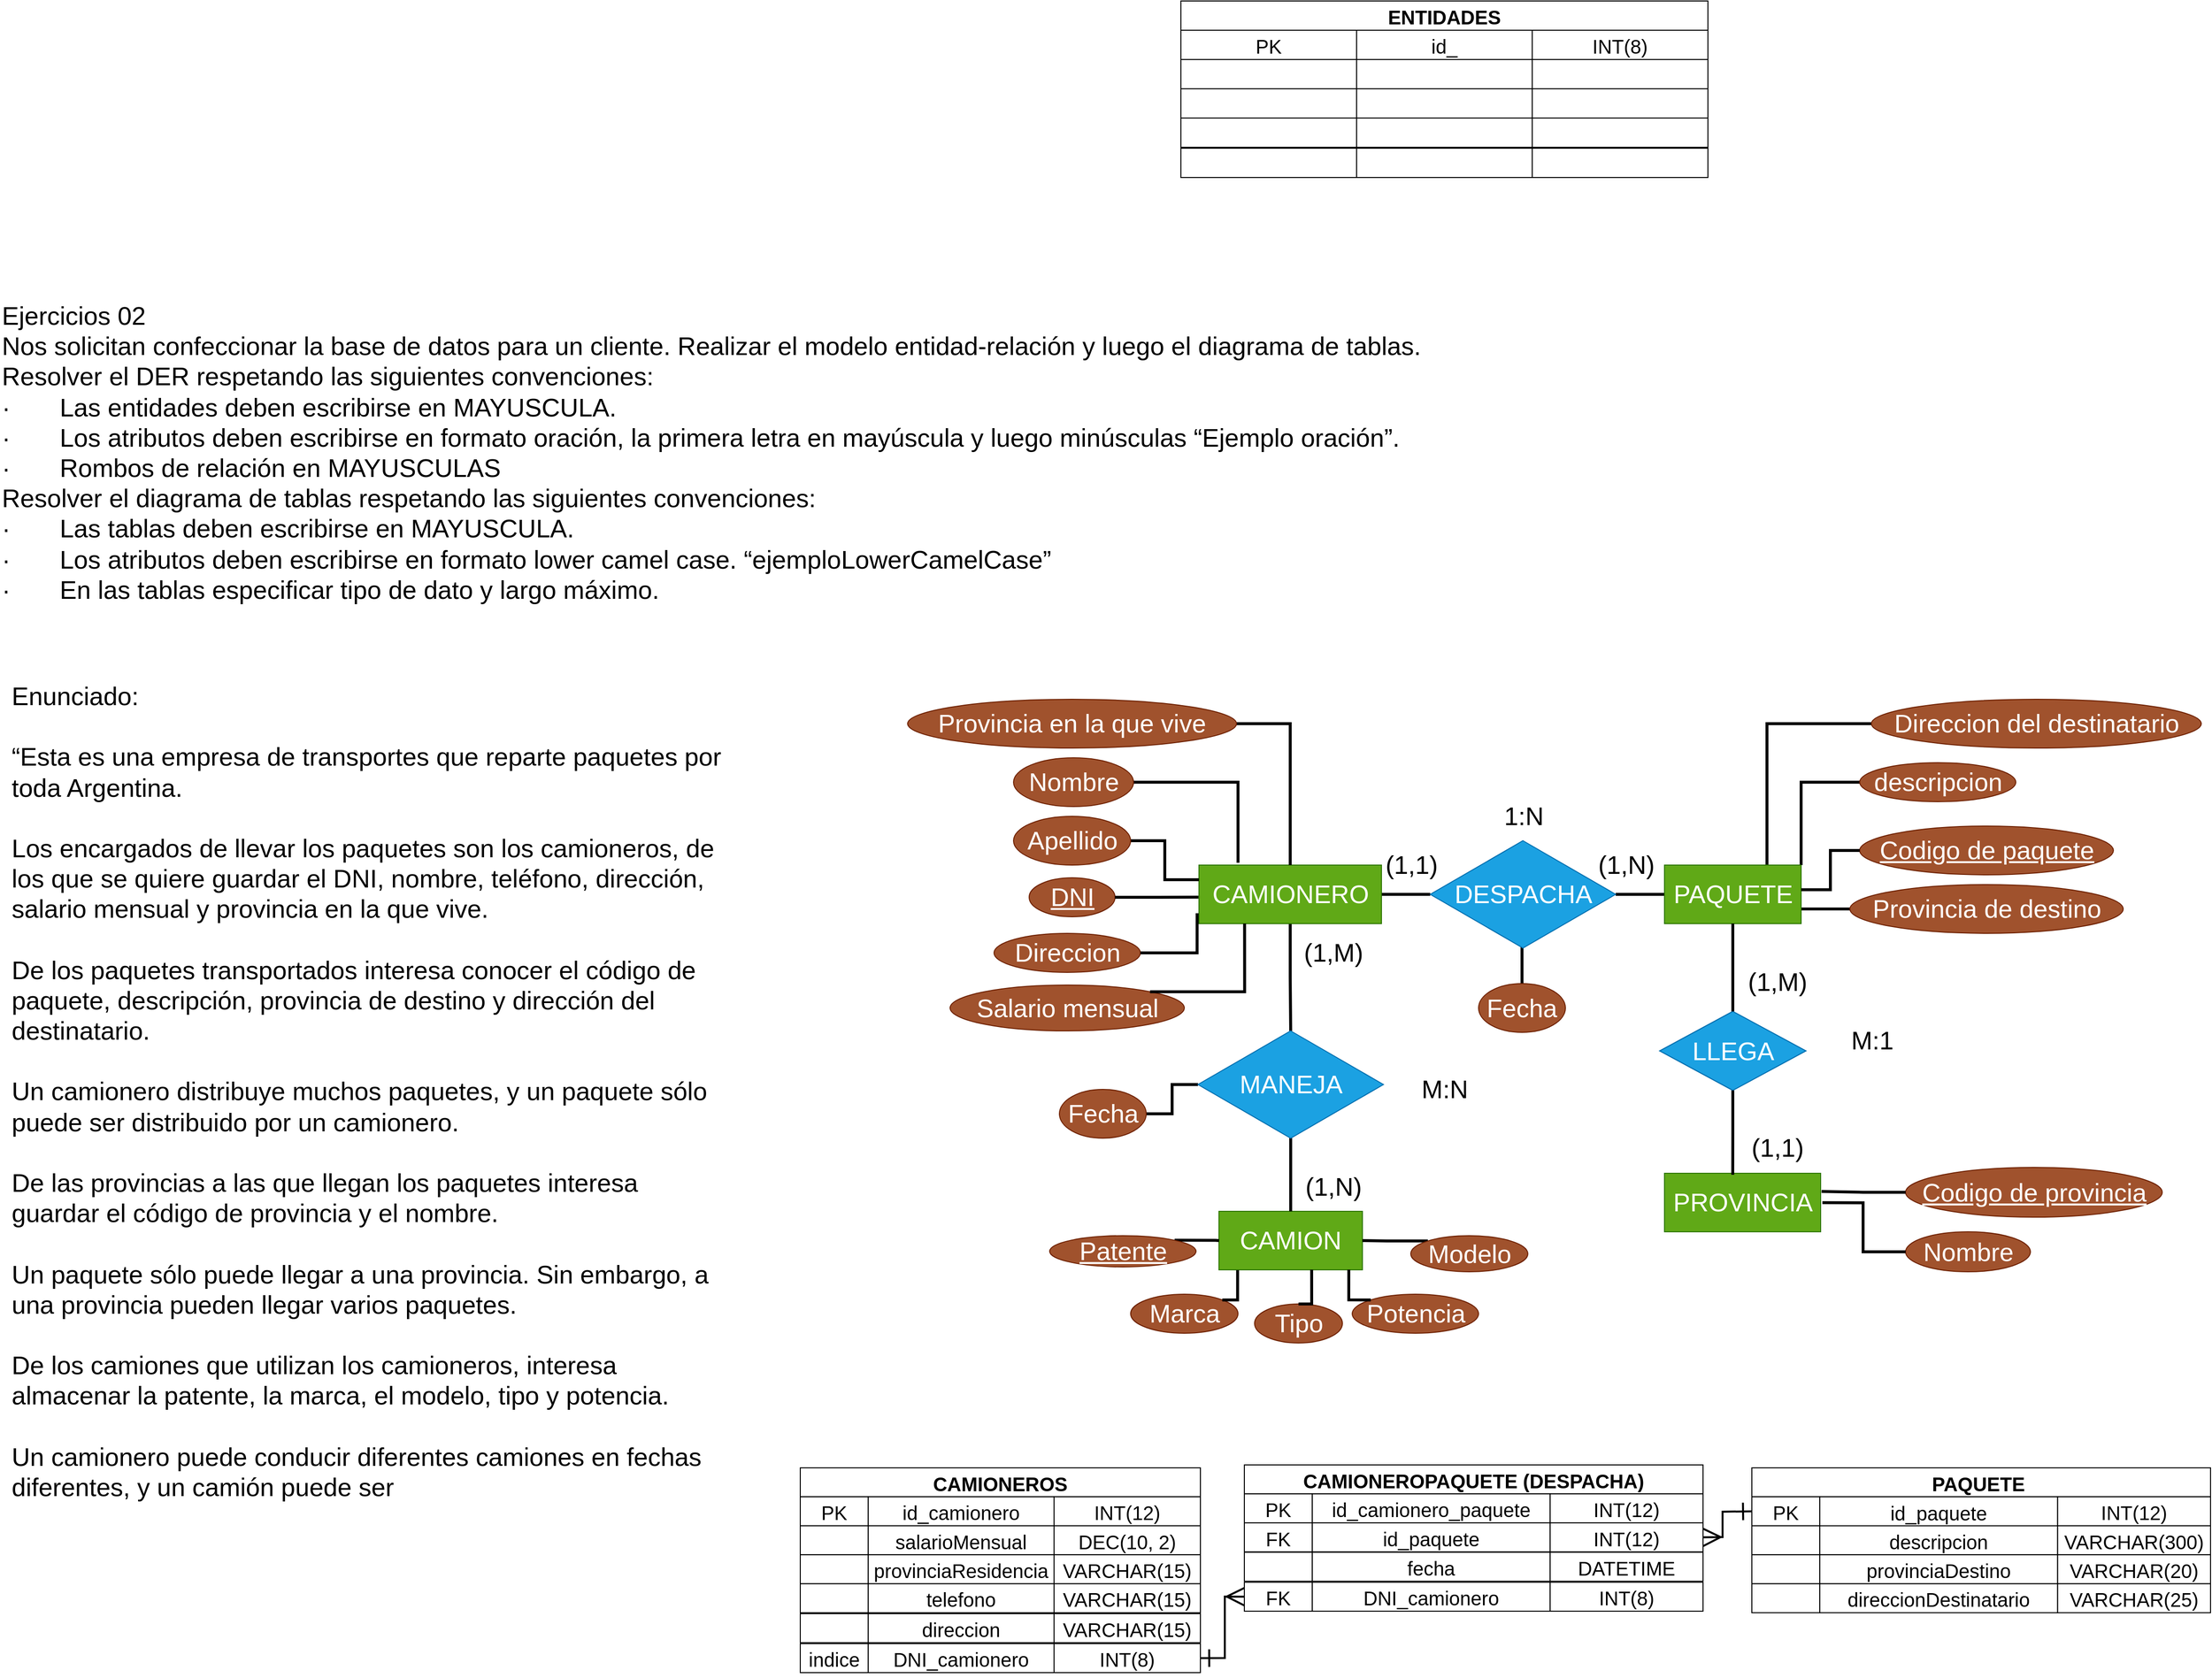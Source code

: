 <mxfile version="27.0.3">
  <diagram id="R2lEEEUBdFMjLlhIrx00" name="Page-1">
    <mxGraphModel dx="2720" dy="2185" grid="1" gridSize="10" guides="1" tooltips="1" connect="1" arrows="1" fold="1" page="1" pageScale="1" pageWidth="850" pageHeight="1100" math="0" shadow="0" extFonts="Permanent Marker^https://fonts.googleapis.com/css?family=Permanent+Marker">
      <root>
        <mxCell id="0" />
        <mxCell id="1" parent="0" />
        <mxCell id="cjYBByrVhoPnJ-2IZSXI-26" style="edgeStyle=orthogonalEdgeStyle;rounded=0;orthogonalLoop=1;jettySize=auto;html=1;exitX=1;exitY=0.5;exitDx=0;exitDy=0;entryX=0;entryY=0.5;entryDx=0;entryDy=0;endArrow=none;startFill=0;strokeWidth=3;fontSize=26;" edge="1" parent="1" source="cjYBByrVhoPnJ-2IZSXI-27" target="cjYBByrVhoPnJ-2IZSXI-39">
          <mxGeometry relative="1" as="geometry" />
        </mxCell>
        <mxCell id="cjYBByrVhoPnJ-2IZSXI-83" style="edgeStyle=orthogonalEdgeStyle;rounded=0;orthogonalLoop=1;jettySize=auto;html=1;exitX=0.5;exitY=1;exitDx=0;exitDy=0;entryX=0.5;entryY=0;entryDx=0;entryDy=0;endArrow=none;startFill=0;strokeWidth=3;" edge="1" parent="1" source="cjYBByrVhoPnJ-2IZSXI-27" target="cjYBByrVhoPnJ-2IZSXI-82">
          <mxGeometry relative="1" as="geometry" />
        </mxCell>
        <mxCell id="cjYBByrVhoPnJ-2IZSXI-27" value="CAMIONERO" style="rounded=0;whiteSpace=wrap;html=1;fontSize=26;fillColor=#60a917;fontColor=#ffffff;strokeColor=#2D7600;" vertex="1" parent="1">
          <mxGeometry x="418.5" y="215" width="187" height="60" as="geometry" />
        </mxCell>
        <mxCell id="cjYBByrVhoPnJ-2IZSXI-28" style="edgeStyle=orthogonalEdgeStyle;rounded=0;orthogonalLoop=1;jettySize=auto;html=1;exitX=1;exitY=0.5;exitDx=0;exitDy=0;entryX=0.214;entryY=-0.04;entryDx=0;entryDy=0;strokeWidth=3;endArrow=none;startFill=0;fontSize=26;entryPerimeter=0;" edge="1" parent="1" source="cjYBByrVhoPnJ-2IZSXI-29" target="cjYBByrVhoPnJ-2IZSXI-27">
          <mxGeometry relative="1" as="geometry" />
        </mxCell>
        <mxCell id="cjYBByrVhoPnJ-2IZSXI-29" value="Nombre" style="ellipse;whiteSpace=wrap;html=1;fontSize=26;fillColor=#a0522d;fontColor=#ffffff;strokeColor=#6D1F00;" vertex="1" parent="1">
          <mxGeometry x="228.5" y="105" width="123" height="50" as="geometry" />
        </mxCell>
        <mxCell id="cjYBByrVhoPnJ-2IZSXI-30" style="edgeStyle=orthogonalEdgeStyle;rounded=0;orthogonalLoop=1;jettySize=auto;html=1;exitX=1;exitY=0.5;exitDx=0;exitDy=0;entryX=0;entryY=0.25;entryDx=0;entryDy=0;strokeWidth=3;endArrow=none;startFill=0;fontSize=26;" edge="1" parent="1" source="cjYBByrVhoPnJ-2IZSXI-31" target="cjYBByrVhoPnJ-2IZSXI-27">
          <mxGeometry relative="1" as="geometry" />
        </mxCell>
        <mxCell id="cjYBByrVhoPnJ-2IZSXI-31" value="Apellido" style="ellipse;whiteSpace=wrap;html=1;fontSize=26;fillColor=#a0522d;fontColor=#ffffff;strokeColor=#6D1F00;" vertex="1" parent="1">
          <mxGeometry x="228.5" y="165" width="120" height="50" as="geometry" />
        </mxCell>
        <mxCell id="cjYBByrVhoPnJ-2IZSXI-32" value="&lt;u&gt;DNI&lt;/u&gt;" style="ellipse;whiteSpace=wrap;html=1;fontSize=26;fillColor=#a0522d;fontColor=#ffffff;strokeColor=#6D1F00;" vertex="1" parent="1">
          <mxGeometry x="244.5" y="228" width="88" height="40" as="geometry" />
        </mxCell>
        <mxCell id="cjYBByrVhoPnJ-2IZSXI-33" value="Direccion" style="ellipse;whiteSpace=wrap;html=1;fontSize=26;fillColor=#a0522d;fontColor=#ffffff;strokeColor=#6D1F00;" vertex="1" parent="1">
          <mxGeometry x="208.5" y="285" width="150" height="40" as="geometry" />
        </mxCell>
        <mxCell id="cjYBByrVhoPnJ-2IZSXI-34" value="Salario mensual" style="ellipse;whiteSpace=wrap;html=1;fontSize=26;fillColor=#a0522d;fontColor=#ffffff;strokeColor=#6D1F00;" vertex="1" parent="1">
          <mxGeometry x="163.5" y="338" width="240" height="47" as="geometry" />
        </mxCell>
        <mxCell id="cjYBByrVhoPnJ-2IZSXI-35" style="edgeStyle=orthogonalEdgeStyle;rounded=0;orthogonalLoop=1;jettySize=auto;html=1;exitX=1;exitY=0.5;exitDx=0;exitDy=0;entryX=-0.003;entryY=0.547;entryDx=0;entryDy=0;entryPerimeter=0;strokeWidth=3;endArrow=none;startFill=0;fontSize=26;" edge="1" parent="1" source="cjYBByrVhoPnJ-2IZSXI-32" target="cjYBByrVhoPnJ-2IZSXI-27">
          <mxGeometry relative="1" as="geometry" />
        </mxCell>
        <mxCell id="cjYBByrVhoPnJ-2IZSXI-36" style="edgeStyle=orthogonalEdgeStyle;rounded=0;orthogonalLoop=1;jettySize=auto;html=1;exitX=1;exitY=0.5;exitDx=0;exitDy=0;entryX=-0.01;entryY=0.822;entryDx=0;entryDy=0;entryPerimeter=0;strokeWidth=3;endArrow=none;startFill=0;fontSize=26;" edge="1" parent="1" source="cjYBByrVhoPnJ-2IZSXI-33" target="cjYBByrVhoPnJ-2IZSXI-27">
          <mxGeometry relative="1" as="geometry" />
        </mxCell>
        <mxCell id="cjYBByrVhoPnJ-2IZSXI-38" style="edgeStyle=orthogonalEdgeStyle;rounded=0;orthogonalLoop=1;jettySize=auto;html=1;exitX=1;exitY=0.5;exitDx=0;exitDy=0;entryX=0;entryY=0.5;entryDx=0;entryDy=0;endArrow=none;startFill=0;strokeWidth=3;fontSize=26;" edge="1" parent="1" source="cjYBByrVhoPnJ-2IZSXI-39">
          <mxGeometry relative="1" as="geometry">
            <mxPoint x="895.5" y="245" as="targetPoint" />
          </mxGeometry>
        </mxCell>
        <mxCell id="cjYBByrVhoPnJ-2IZSXI-98" style="edgeStyle=orthogonalEdgeStyle;rounded=0;orthogonalLoop=1;jettySize=auto;html=1;exitX=0.5;exitY=1;exitDx=0;exitDy=0;entryX=0.5;entryY=0;entryDx=0;entryDy=0;endArrow=none;startFill=0;strokeWidth=3;" edge="1" parent="1" source="cjYBByrVhoPnJ-2IZSXI-39" target="cjYBByrVhoPnJ-2IZSXI-97">
          <mxGeometry relative="1" as="geometry" />
        </mxCell>
        <mxCell id="cjYBByrVhoPnJ-2IZSXI-39" value="DESPACHA" style="rhombus;whiteSpace=wrap;html=1;fontSize=26;fillColor=#1ba1e2;fontColor=#ffffff;strokeColor=#006EAF;" vertex="1" parent="1">
          <mxGeometry x="655.5" y="190" width="190" height="110" as="geometry" />
        </mxCell>
        <mxCell id="cjYBByrVhoPnJ-2IZSXI-40" style="edgeStyle=orthogonalEdgeStyle;rounded=0;orthogonalLoop=1;jettySize=auto;html=1;exitX=0;exitY=0.5;exitDx=0;exitDy=0;entryX=0.75;entryY=0;entryDx=0;entryDy=0;strokeWidth=3;endArrow=none;startFill=0;fontSize=26;" edge="1" parent="1" source="cjYBByrVhoPnJ-2IZSXI-41" target="cjYBByrVhoPnJ-2IZSXI-50">
          <mxGeometry relative="1" as="geometry">
            <mxPoint x="1035.5" y="215" as="targetPoint" />
          </mxGeometry>
        </mxCell>
        <mxCell id="cjYBByrVhoPnJ-2IZSXI-41" value="Direccion del destinatario" style="ellipse;whiteSpace=wrap;html=1;fontSize=26;fillColor=#a0522d;fontColor=#ffffff;strokeColor=#6D1F00;" vertex="1" parent="1">
          <mxGeometry x="1107.5" y="45" width="338" height="50" as="geometry" />
        </mxCell>
        <mxCell id="cjYBByrVhoPnJ-2IZSXI-42" style="edgeStyle=orthogonalEdgeStyle;rounded=0;orthogonalLoop=1;jettySize=auto;html=1;exitX=0;exitY=0.5;exitDx=0;exitDy=0;entryX=1;entryY=0;entryDx=0;entryDy=0;strokeWidth=3;endArrow=none;startFill=0;fontSize=26;" edge="1" parent="1" source="cjYBByrVhoPnJ-2IZSXI-43" target="cjYBByrVhoPnJ-2IZSXI-50">
          <mxGeometry relative="1" as="geometry">
            <mxPoint x="1035.5" y="230" as="targetPoint" />
          </mxGeometry>
        </mxCell>
        <mxCell id="cjYBByrVhoPnJ-2IZSXI-43" value="descripcion" style="ellipse;whiteSpace=wrap;html=1;fontSize=26;fillColor=#a0522d;fontColor=#ffffff;strokeColor=#6D1F00;" vertex="1" parent="1">
          <mxGeometry x="1095.5" y="110" width="160" height="40" as="geometry" />
        </mxCell>
        <mxCell id="cjYBByrVhoPnJ-2IZSXI-44" value="&lt;u&gt;Codigo de paquete&lt;/u&gt;" style="ellipse;whiteSpace=wrap;html=1;fontSize=26;fillColor=#a0522d;fontColor=#ffffff;strokeColor=#6D1F00;" vertex="1" parent="1">
          <mxGeometry x="1095.5" y="175" width="260" height="50" as="geometry" />
        </mxCell>
        <mxCell id="cjYBByrVhoPnJ-2IZSXI-45" style="edgeStyle=orthogonalEdgeStyle;rounded=0;orthogonalLoop=1;jettySize=auto;html=1;exitX=0;exitY=0.5;exitDx=0;exitDy=0;entryX=1;entryY=0.75;entryDx=0;entryDy=0;strokeWidth=3;endArrow=none;startFill=0;fontSize=26;" edge="1" parent="1" source="cjYBByrVhoPnJ-2IZSXI-46" target="cjYBByrVhoPnJ-2IZSXI-50">
          <mxGeometry relative="1" as="geometry" />
        </mxCell>
        <mxCell id="cjYBByrVhoPnJ-2IZSXI-46" value="Provincia de destino" style="ellipse;whiteSpace=wrap;html=1;fontSize=26;fillColor=#a0522d;fontColor=#ffffff;strokeColor=#6D1F00;" vertex="1" parent="1">
          <mxGeometry x="1085.5" y="235" width="280" height="50" as="geometry" />
        </mxCell>
        <mxCell id="cjYBByrVhoPnJ-2IZSXI-47" value="&lt;font&gt;(1,1)&lt;/font&gt;" style="text;html=1;align=center;verticalAlign=middle;resizable=0;points=[];autosize=1;strokeColor=none;fillColor=none;fontSize=26;" vertex="1" parent="1">
          <mxGeometry x="595.5" y="195" width="80" height="40" as="geometry" />
        </mxCell>
        <mxCell id="cjYBByrVhoPnJ-2IZSXI-48" value="&lt;font&gt;(1,N)&lt;/font&gt;" style="text;html=1;align=center;verticalAlign=middle;resizable=0;points=[];autosize=1;strokeColor=none;fillColor=none;fontSize=26;" vertex="1" parent="1">
          <mxGeometry x="815.5" y="195" width="80" height="40" as="geometry" />
        </mxCell>
        <mxCell id="cjYBByrVhoPnJ-2IZSXI-49" value="&lt;div&gt;&lt;span style=&quot;background-color: transparent; color: light-dark(rgb(0, 0, 0), rgb(255, 255, 255));&quot;&gt;1:N&lt;/span&gt;&lt;/div&gt;" style="text;html=1;align=center;verticalAlign=middle;resizable=0;points=[];autosize=1;strokeColor=none;fillColor=none;fontSize=26;" vertex="1" parent="1">
          <mxGeometry x="720.5" y="145" width="60" height="40" as="geometry" />
        </mxCell>
        <mxCell id="cjYBByrVhoPnJ-2IZSXI-50" value="PAQUETE" style="rounded=0;whiteSpace=wrap;html=1;fontSize=26;fillColor=#60a917;fontColor=#ffffff;strokeColor=#2D7600;" vertex="1" parent="1">
          <mxGeometry x="895.5" y="215" width="140" height="60" as="geometry" />
        </mxCell>
        <mxCell id="cjYBByrVhoPnJ-2IZSXI-51" value="PROVINCIA" style="rounded=0;whiteSpace=wrap;html=1;fontSize=26;fillColor=#60a917;fontColor=#ffffff;strokeColor=#2D7600;" vertex="1" parent="1">
          <mxGeometry x="895.5" y="531" width="160" height="60" as="geometry" />
        </mxCell>
        <mxCell id="cjYBByrVhoPnJ-2IZSXI-52" style="edgeStyle=orthogonalEdgeStyle;rounded=0;orthogonalLoop=1;jettySize=auto;html=1;exitX=0;exitY=0.5;exitDx=0;exitDy=0;entryX=1;entryY=0.42;entryDx=0;entryDy=0;entryPerimeter=0;strokeWidth=3;endArrow=none;startFill=0;fontSize=26;" edge="1" parent="1" source="cjYBByrVhoPnJ-2IZSXI-44" target="cjYBByrVhoPnJ-2IZSXI-50">
          <mxGeometry relative="1" as="geometry" />
        </mxCell>
        <mxCell id="cjYBByrVhoPnJ-2IZSXI-54" value="&lt;u&gt;Codigo de provincia&lt;/u&gt;" style="ellipse;whiteSpace=wrap;html=1;fontSize=26;fillColor=#a0522d;fontColor=#ffffff;strokeColor=#6D1F00;" vertex="1" parent="1">
          <mxGeometry x="1142.5" y="525" width="263" height="51" as="geometry" />
        </mxCell>
        <mxCell id="cjYBByrVhoPnJ-2IZSXI-55" value="Nombre" style="ellipse;whiteSpace=wrap;html=1;fontSize=26;fillColor=#a0522d;fontColor=#ffffff;strokeColor=#6D1F00;" vertex="1" parent="1">
          <mxGeometry x="1142.5" y="591" width="128" height="41" as="geometry" />
        </mxCell>
        <mxCell id="cjYBByrVhoPnJ-2IZSXI-59" value="LLEGA" style="rhombus;whiteSpace=wrap;html=1;fontSize=26;fillColor=#1ba1e2;fontColor=#ffffff;strokeColor=#006EAF;" vertex="1" parent="1">
          <mxGeometry x="890.5" y="365" width="150" height="81" as="geometry" />
        </mxCell>
        <mxCell id="cjYBByrVhoPnJ-2IZSXI-60" style="edgeStyle=orthogonalEdgeStyle;rounded=0;orthogonalLoop=1;jettySize=auto;html=1;exitX=0;exitY=0.5;exitDx=0;exitDy=0;entryX=1.011;entryY=0.503;entryDx=0;entryDy=0;entryPerimeter=0;strokeWidth=3;endArrow=none;startFill=0;fontSize=26;" edge="1" parent="1" source="cjYBByrVhoPnJ-2IZSXI-55" target="cjYBByrVhoPnJ-2IZSXI-51">
          <mxGeometry relative="1" as="geometry" />
        </mxCell>
        <mxCell id="cjYBByrVhoPnJ-2IZSXI-62" style="edgeStyle=orthogonalEdgeStyle;rounded=0;orthogonalLoop=1;jettySize=auto;html=1;exitX=0.5;exitY=1;exitDx=0;exitDy=0;entryX=0.437;entryY=0.025;entryDx=0;entryDy=0;entryPerimeter=0;endArrow=none;startFill=0;strokeWidth=3;fontSize=26;" edge="1" parent="1" source="cjYBByrVhoPnJ-2IZSXI-59" target="cjYBByrVhoPnJ-2IZSXI-51">
          <mxGeometry relative="1" as="geometry" />
        </mxCell>
        <mxCell id="cjYBByrVhoPnJ-2IZSXI-63" style="edgeStyle=orthogonalEdgeStyle;rounded=0;orthogonalLoop=1;jettySize=auto;html=1;exitX=0.5;exitY=1;exitDx=0;exitDy=0;entryX=0.5;entryY=0;entryDx=0;entryDy=0;endArrow=none;startFill=0;strokeWidth=3;fontSize=26;" edge="1" parent="1" source="cjYBByrVhoPnJ-2IZSXI-50" target="cjYBByrVhoPnJ-2IZSXI-59">
          <mxGeometry relative="1" as="geometry">
            <mxPoint x="975.5" y="456" as="sourcePoint" />
            <mxPoint x="975.5" y="543" as="targetPoint" />
          </mxGeometry>
        </mxCell>
        <mxCell id="cjYBByrVhoPnJ-2IZSXI-64" value="&lt;font&gt;(1,1)&lt;/font&gt;" style="text;html=1;align=center;verticalAlign=middle;resizable=0;points=[];autosize=1;strokeColor=none;fillColor=none;fontSize=26;" vertex="1" parent="1">
          <mxGeometry x="970.5" y="485" width="80" height="40" as="geometry" />
        </mxCell>
        <mxCell id="cjYBByrVhoPnJ-2IZSXI-65" value="&lt;font&gt;(1,M)&lt;/font&gt;" style="text;html=1;align=center;verticalAlign=middle;resizable=0;points=[];autosize=1;strokeColor=none;fillColor=none;fontSize=26;" vertex="1" parent="1">
          <mxGeometry x="970.5" y="315" width="80" height="40" as="geometry" />
        </mxCell>
        <mxCell id="cjYBByrVhoPnJ-2IZSXI-66" value="&lt;font&gt;M:1&lt;/font&gt;" style="text;html=1;align=center;verticalAlign=middle;resizable=0;points=[];autosize=1;strokeColor=none;fillColor=none;fontSize=26;" vertex="1" parent="1">
          <mxGeometry x="1072.5" y="375" width="70" height="40" as="geometry" />
        </mxCell>
        <mxCell id="cjYBByrVhoPnJ-2IZSXI-67" value="Enunciado:&#xa;&#xa;“Esta es una empresa de transportes que reparte paquetes por toda Argentina. &#xa;&#xa;Los encargados de llevar los paquetes son los camioneros, de los que se quiere guardar el DNI, nombre, teléfono, dirección, salario mensual y provincia en la que vive. &#xa;&#xa;De los paquetes transportados interesa conocer el código de paquete, descripción, provincia de destino y dirección del destinatario. &#xa;&#xa;Un camionero distribuye muchos paquetes, y un paquete sólo puede ser distribuido por un camionero. &#xa;&#xa;De las provincias a las que llegan los paquetes interesa guardar el código de provincia y el nombre. &#xa;&#xa;Un paquete sólo puede llegar a una provincia. Sin embargo, a una provincia pueden llegar varios paquetes. &#xa;&#xa;De los camiones que utilizan los camioneros, interesa almacenar la patente, la marca, el modelo, tipo y potencia. &#xa;&#xa;Un camionero puede conducir diferentes camiones en fechas diferentes, y un camión puede ser" style="text;whiteSpace=wrap;fontSize=26;" vertex="1" parent="1">
          <mxGeometry x="-800" y="20" width="730" height="685" as="geometry" />
        </mxCell>
        <mxCell id="cjYBByrVhoPnJ-2IZSXI-68" value="CAMION" style="rounded=0;whiteSpace=wrap;html=1;fontSize=26;fillColor=#60a917;fontColor=#ffffff;strokeColor=#2D7600;" vertex="1" parent="1">
          <mxGeometry x="439" y="570" width="147" height="60" as="geometry" />
        </mxCell>
        <mxCell id="cjYBByrVhoPnJ-2IZSXI-72" value="Ejercicios 02&#xa;Nos solicitan confeccionar la base de datos para un cliente. Realizar el modelo entidad-relación y luego el diagrama de tablas.&#xa;Resolver el DER respetando las siguientes convenciones:&#xa;·       Las entidades deben escribirse en MAYUSCULA.&#xa;·       Los atributos deben escribirse en formato oración, la primera letra en mayúscula y luego minúsculas “Ejemplo oración”.&#xa;·       Rombos de relación en MAYUSCULAS&#xa;Resolver el diagrama de tablas respetando las siguientes convenciones:&#xa;·       Las tablas deben escribirse en MAYUSCULA.&#xa;·       Los atributos deben escribirse en formato lower camel case. “ejemploLowerCamelCase”&#xa;·       En las tablas especificar tipo de dato y largo máximo." style="text;whiteSpace=wrap;fontSize=26;" vertex="1" parent="1">
          <mxGeometry x="-810" y="-370" width="1460" height="310" as="geometry" />
        </mxCell>
        <mxCell id="cjYBByrVhoPnJ-2IZSXI-74" style="edgeStyle=orthogonalEdgeStyle;rounded=0;orthogonalLoop=1;jettySize=auto;html=1;exitX=1;exitY=0;exitDx=0;exitDy=0;entryX=0.25;entryY=1;entryDx=0;entryDy=0;strokeWidth=3;endArrow=none;startFill=0;fontSize=26;" edge="1" parent="1" source="cjYBByrVhoPnJ-2IZSXI-34" target="cjYBByrVhoPnJ-2IZSXI-27">
          <mxGeometry relative="1" as="geometry">
            <mxPoint x="385.5" y="337.49" as="sourcePoint" />
            <mxPoint x="443.5" y="296.49" as="targetPoint" />
          </mxGeometry>
        </mxCell>
        <mxCell id="cjYBByrVhoPnJ-2IZSXI-76" style="edgeStyle=orthogonalEdgeStyle;rounded=0;orthogonalLoop=1;jettySize=auto;html=1;exitX=0;exitY=0.5;exitDx=0;exitDy=0;entryX=1.006;entryY=0.31;entryDx=0;entryDy=0;entryPerimeter=0;strokeWidth=3;endArrow=none;startFill=0;fontSize=26;" edge="1" parent="1" source="cjYBByrVhoPnJ-2IZSXI-54" target="cjYBByrVhoPnJ-2IZSXI-51">
          <mxGeometry relative="1" as="geometry">
            <mxPoint x="1152.5" y="627" as="sourcePoint" />
            <mxPoint x="1067.5" y="571" as="targetPoint" />
          </mxGeometry>
        </mxCell>
        <mxCell id="cjYBByrVhoPnJ-2IZSXI-85" style="edgeStyle=orthogonalEdgeStyle;rounded=0;orthogonalLoop=1;jettySize=auto;html=1;exitX=1;exitY=0;exitDx=0;exitDy=0;entryX=0;entryY=0.5;entryDx=0;entryDy=0;endArrow=none;startFill=0;strokeWidth=3;" edge="1" parent="1" source="cjYBByrVhoPnJ-2IZSXI-77" target="cjYBByrVhoPnJ-2IZSXI-68">
          <mxGeometry relative="1" as="geometry" />
        </mxCell>
        <mxCell id="cjYBByrVhoPnJ-2IZSXI-77" value="&lt;u&gt;Patente&lt;/u&gt;" style="ellipse;whiteSpace=wrap;html=1;fontSize=26;fillColor=#a0522d;fontColor=#ffffff;strokeColor=#6D1F00;" vertex="1" parent="1">
          <mxGeometry x="265.5" y="595" width="150" height="32" as="geometry" />
        </mxCell>
        <mxCell id="cjYBByrVhoPnJ-2IZSXI-78" value="Marca" style="ellipse;whiteSpace=wrap;html=1;fontSize=26;fillColor=#a0522d;fontColor=#ffffff;strokeColor=#6D1F00;" vertex="1" parent="1">
          <mxGeometry x="348.5" y="655" width="110" height="40" as="geometry" />
        </mxCell>
        <mxCell id="cjYBByrVhoPnJ-2IZSXI-89" style="edgeStyle=orthogonalEdgeStyle;rounded=0;orthogonalLoop=1;jettySize=auto;html=1;exitX=0;exitY=0;exitDx=0;exitDy=0;entryX=1;entryY=0.5;entryDx=0;entryDy=0;endArrow=none;startFill=0;strokeWidth=3;" edge="1" parent="1" source="cjYBByrVhoPnJ-2IZSXI-79" target="cjYBByrVhoPnJ-2IZSXI-68">
          <mxGeometry relative="1" as="geometry" />
        </mxCell>
        <mxCell id="cjYBByrVhoPnJ-2IZSXI-79" value="Modelo" style="ellipse;whiteSpace=wrap;html=1;fontSize=26;fillColor=#a0522d;fontColor=#ffffff;strokeColor=#6D1F00;" vertex="1" parent="1">
          <mxGeometry x="635.5" y="595" width="120" height="37" as="geometry" />
        </mxCell>
        <mxCell id="cjYBByrVhoPnJ-2IZSXI-80" value="Tipo" style="ellipse;whiteSpace=wrap;html=1;fontSize=26;fillColor=#a0522d;fontColor=#ffffff;strokeColor=#6D1F00;" vertex="1" parent="1">
          <mxGeometry x="475.5" y="665" width="90" height="40" as="geometry" />
        </mxCell>
        <mxCell id="cjYBByrVhoPnJ-2IZSXI-81" value="Potencia" style="ellipse;whiteSpace=wrap;html=1;fontSize=26;fillColor=#a0522d;fontColor=#ffffff;strokeColor=#6D1F00;" vertex="1" parent="1">
          <mxGeometry x="575.5" y="655" width="129.5" height="40" as="geometry" />
        </mxCell>
        <mxCell id="cjYBByrVhoPnJ-2IZSXI-84" style="edgeStyle=orthogonalEdgeStyle;rounded=0;orthogonalLoop=1;jettySize=auto;html=1;exitX=0.5;exitY=1;exitDx=0;exitDy=0;entryX=0.5;entryY=0;entryDx=0;entryDy=0;endArrow=none;startFill=0;strokeWidth=3;" edge="1" parent="1" source="cjYBByrVhoPnJ-2IZSXI-82" target="cjYBByrVhoPnJ-2IZSXI-68">
          <mxGeometry relative="1" as="geometry" />
        </mxCell>
        <mxCell id="cjYBByrVhoPnJ-2IZSXI-96" style="edgeStyle=orthogonalEdgeStyle;rounded=0;orthogonalLoop=1;jettySize=auto;html=1;exitX=0;exitY=0.5;exitDx=0;exitDy=0;entryX=1;entryY=0.5;entryDx=0;entryDy=0;endArrow=none;startFill=0;strokeWidth=3;" edge="1" parent="1" source="cjYBByrVhoPnJ-2IZSXI-82" target="cjYBByrVhoPnJ-2IZSXI-95">
          <mxGeometry relative="1" as="geometry" />
        </mxCell>
        <mxCell id="cjYBByrVhoPnJ-2IZSXI-82" value="MANEJA" style="rhombus;whiteSpace=wrap;html=1;fontSize=26;fillColor=#1ba1e2;fontColor=#ffffff;strokeColor=#006EAF;" vertex="1" parent="1">
          <mxGeometry x="417.5" y="385" width="190" height="110" as="geometry" />
        </mxCell>
        <mxCell id="cjYBByrVhoPnJ-2IZSXI-86" style="edgeStyle=orthogonalEdgeStyle;rounded=0;orthogonalLoop=1;jettySize=auto;html=1;exitX=1;exitY=0;exitDx=0;exitDy=0;entryX=0.13;entryY=1.006;entryDx=0;entryDy=0;entryPerimeter=0;endArrow=none;startFill=0;strokeWidth=3;" edge="1" parent="1" source="cjYBByrVhoPnJ-2IZSXI-78" target="cjYBByrVhoPnJ-2IZSXI-68">
          <mxGeometry relative="1" as="geometry" />
        </mxCell>
        <mxCell id="cjYBByrVhoPnJ-2IZSXI-87" style="edgeStyle=orthogonalEdgeStyle;rounded=0;orthogonalLoop=1;jettySize=auto;html=1;exitX=0.5;exitY=0;exitDx=0;exitDy=0;entryX=0.646;entryY=0.997;entryDx=0;entryDy=0;entryPerimeter=0;endArrow=none;startFill=0;strokeWidth=3;" edge="1" parent="1" source="cjYBByrVhoPnJ-2IZSXI-80" target="cjYBByrVhoPnJ-2IZSXI-68">
          <mxGeometry relative="1" as="geometry" />
        </mxCell>
        <mxCell id="cjYBByrVhoPnJ-2IZSXI-88" style="edgeStyle=orthogonalEdgeStyle;rounded=0;orthogonalLoop=1;jettySize=auto;html=1;exitX=0;exitY=0;exitDx=0;exitDy=0;entryX=0.905;entryY=0.997;entryDx=0;entryDy=0;entryPerimeter=0;endArrow=none;startFill=0;strokeWidth=3;" edge="1" parent="1" source="cjYBByrVhoPnJ-2IZSXI-81" target="cjYBByrVhoPnJ-2IZSXI-68">
          <mxGeometry relative="1" as="geometry" />
        </mxCell>
        <mxCell id="cjYBByrVhoPnJ-2IZSXI-90" value="&lt;font&gt;(1,M)&lt;/font&gt;" style="text;html=1;align=center;verticalAlign=middle;resizable=0;points=[];autosize=1;strokeColor=none;fillColor=none;fontSize=26;" vertex="1" parent="1">
          <mxGeometry x="515.5" y="285" width="80" height="40" as="geometry" />
        </mxCell>
        <mxCell id="cjYBByrVhoPnJ-2IZSXI-91" value="&lt;font&gt;(1,N)&lt;/font&gt;" style="text;html=1;align=center;verticalAlign=middle;resizable=0;points=[];autosize=1;strokeColor=none;fillColor=none;fontSize=26;" vertex="1" parent="1">
          <mxGeometry x="515.5" y="525" width="80" height="40" as="geometry" />
        </mxCell>
        <mxCell id="cjYBByrVhoPnJ-2IZSXI-92" value="&lt;div&gt;&lt;span style=&quot;background-color: transparent; color: light-dark(rgb(0, 0, 0), rgb(255, 255, 255));&quot;&gt;M:N&lt;/span&gt;&lt;/div&gt;" style="text;html=1;align=center;verticalAlign=middle;resizable=0;points=[];autosize=1;strokeColor=none;fillColor=none;fontSize=26;" vertex="1" parent="1">
          <mxGeometry x="635" y="425" width="70" height="40" as="geometry" />
        </mxCell>
        <mxCell id="cjYBByrVhoPnJ-2IZSXI-94" style="edgeStyle=orthogonalEdgeStyle;rounded=0;orthogonalLoop=1;jettySize=auto;html=1;exitX=1;exitY=0.5;exitDx=0;exitDy=0;entryX=0.5;entryY=0;entryDx=0;entryDy=0;endArrow=none;startFill=0;strokeWidth=3;" edge="1" parent="1" source="cjYBByrVhoPnJ-2IZSXI-93" target="cjYBByrVhoPnJ-2IZSXI-27">
          <mxGeometry relative="1" as="geometry" />
        </mxCell>
        <mxCell id="cjYBByrVhoPnJ-2IZSXI-93" value="Provincia en la que vive" style="ellipse;whiteSpace=wrap;html=1;fontSize=26;fillColor=#a0522d;fontColor=#ffffff;strokeColor=#6D1F00;" vertex="1" parent="1">
          <mxGeometry x="120" y="45" width="337" height="50" as="geometry" />
        </mxCell>
        <mxCell id="cjYBByrVhoPnJ-2IZSXI-95" value="Fecha" style="ellipse;whiteSpace=wrap;html=1;fontSize=26;fillColor=#a0522d;fontColor=#ffffff;strokeColor=#6D1F00;" vertex="1" parent="1">
          <mxGeometry x="275.5" y="445" width="89" height="50" as="geometry" />
        </mxCell>
        <mxCell id="cjYBByrVhoPnJ-2IZSXI-97" value="Fecha" style="ellipse;whiteSpace=wrap;html=1;fontSize=26;fillColor=#a0522d;fontColor=#ffffff;strokeColor=#6D1F00;" vertex="1" parent="1">
          <mxGeometry x="705" y="336.5" width="89" height="50" as="geometry" />
        </mxCell>
        <mxCell id="cjYBByrVhoPnJ-2IZSXI-169" value="" style="shape=tableRow;horizontal=0;startSize=0;swimlaneHead=0;swimlaneBody=0;fillColor=none;collapsible=0;dropTarget=0;points=[[0,0.5],[1,0.5]];portConstraint=eastwest;top=0;left=0;right=0;bottom=0;fontSize=26;" vertex="1" parent="1">
          <mxGeometry x="740" y="80" width="270" height="35" as="geometry" />
        </mxCell>
        <mxCell id="cjYBByrVhoPnJ-2IZSXI-170" value="" style="shape=partialRectangle;connectable=0;fillColor=none;top=0;left=0;bottom=0;right=0;editable=1;overflow=hidden;whiteSpace=wrap;html=1;fontSize=26;" vertex="1" parent="cjYBByrVhoPnJ-2IZSXI-169">
          <mxGeometry width="40" height="35" as="geometry">
            <mxRectangle width="40" height="35" as="alternateBounds" />
          </mxGeometry>
        </mxCell>
        <mxCell id="cjYBByrVhoPnJ-2IZSXI-251" value="Row 3" style="shape=rectangle;fillColor=#FFFFFF;strokeColor=#000000;fontSize=20;" vertex="1" parent="1">
          <mxGeometry x="540" y="-661" width="180" height="30" as="geometry" />
        </mxCell>
        <mxCell id="cjYBByrVhoPnJ-2IZSXI-252" value="date" style="shape=rectangle;fillColor=#FFFFFF;strokeColor=#000000;fontSize=20;" vertex="1" parent="1">
          <mxGeometry x="720" y="-661" width="180" height="30" as="geometry" />
        </mxCell>
        <mxCell id="cjYBByrVhoPnJ-2IZSXI-253" value="ENTIDADES" style="shape=rectangle;fillColor=#FFFFFF;strokeColor=#000000;fontSize=20;align=center;fontStyle=1;" vertex="1" parent="1">
          <mxGeometry x="400" y="-671" width="540" height="30" as="geometry" />
        </mxCell>
        <mxCell id="cjYBByrVhoPnJ-2IZSXI-254" value="PK" style="shape=rectangle;fillColor=#FFFFFF;strokeColor=#000000;fontSize=20;align=center;fontStyle=0;" vertex="1" parent="1">
          <mxGeometry x="400" y="-641" width="180" height="30" as="geometry" />
        </mxCell>
        <mxCell id="cjYBByrVhoPnJ-2IZSXI-255" value="id_" style="shape=rectangle;fillColor=#FFFFFF;strokeColor=#000000;fontSize=20;align=center;fontStyle=0;" vertex="1" parent="1">
          <mxGeometry x="580" y="-641" width="180" height="30" as="geometry" />
        </mxCell>
        <mxCell id="cjYBByrVhoPnJ-2IZSXI-256" value="INT(8)" style="shape=rectangle;fillColor=#FFFFFF;strokeColor=#000000;fontSize=20;align=center;fontStyle=0;" vertex="1" parent="1">
          <mxGeometry x="760" y="-641" width="180" height="30" as="geometry" />
        </mxCell>
        <mxCell id="cjYBByrVhoPnJ-2IZSXI-257" value="" style="shape=rectangle;fillColor=#FFFFFF;strokeColor=#000000;fontSize=20;align=center;" vertex="1" parent="1">
          <mxGeometry x="400" y="-611" width="180" height="30" as="geometry" />
        </mxCell>
        <mxCell id="cjYBByrVhoPnJ-2IZSXI-258" value="" style="shape=rectangle;fillColor=#FFFFFF;strokeColor=#000000;fontSize=20;align=center;fontStyle=0" vertex="1" parent="1">
          <mxGeometry x="580" y="-611" width="180" height="30" as="geometry" />
        </mxCell>
        <mxCell id="cjYBByrVhoPnJ-2IZSXI-259" value="" style="shape=rectangle;fillColor=#FFFFFF;strokeColor=#000000;fontSize=20;align=center;fontStyle=0" vertex="1" parent="1">
          <mxGeometry x="760" y="-611" width="180" height="30" as="geometry" />
        </mxCell>
        <mxCell id="cjYBByrVhoPnJ-2IZSXI-260" value="" style="shape=rectangle;fillColor=#FFFFFF;strokeColor=#000000;fontSize=20;align=center;" vertex="1" parent="1">
          <mxGeometry x="400" y="-581" width="180" height="30" as="geometry" />
        </mxCell>
        <mxCell id="cjYBByrVhoPnJ-2IZSXI-261" value="" style="shape=rectangle;fillColor=#FFFFFF;strokeColor=#000000;fontSize=20;align=center;fontStyle=0" vertex="1" parent="1">
          <mxGeometry x="580" y="-581" width="180" height="30" as="geometry" />
        </mxCell>
        <mxCell id="cjYBByrVhoPnJ-2IZSXI-262" value="" style="shape=rectangle;fillColor=#FFFFFF;strokeColor=#000000;fontSize=20;align=center;fontStyle=0" vertex="1" parent="1">
          <mxGeometry x="760" y="-581" width="180" height="30" as="geometry" />
        </mxCell>
        <mxCell id="cjYBByrVhoPnJ-2IZSXI-263" value="" style="shape=rectangle;fillColor=#FFFFFF;strokeColor=#000000;fontSize=20;align=center;" vertex="1" parent="1">
          <mxGeometry x="400" y="-551" width="180" height="30" as="geometry" />
        </mxCell>
        <mxCell id="cjYBByrVhoPnJ-2IZSXI-264" value="" style="shape=rectangle;fillColor=#FFFFFF;strokeColor=#000000;fontSize=20;align=center;fontStyle=0" vertex="1" parent="1">
          <mxGeometry x="580" y="-551" width="180" height="30" as="geometry" />
        </mxCell>
        <mxCell id="cjYBByrVhoPnJ-2IZSXI-265" value="" style="shape=rectangle;fillColor=#FFFFFF;strokeColor=#000000;fontSize=20;align=center;fontStyle=0" vertex="1" parent="1">
          <mxGeometry x="760" y="-551" width="180" height="30" as="geometry" />
        </mxCell>
        <mxCell id="cjYBByrVhoPnJ-2IZSXI-266" value="" style="shape=rectangle;fillColor=#FFFFFF;strokeColor=#000000;fontSize=20;align=center;" vertex="1" parent="1">
          <mxGeometry x="400" y="-520" width="180" height="30" as="geometry" />
        </mxCell>
        <mxCell id="cjYBByrVhoPnJ-2IZSXI-267" value="" style="shape=rectangle;fillColor=#FFFFFF;strokeColor=#000000;fontSize=20;align=center;fontStyle=0" vertex="1" parent="1">
          <mxGeometry x="580" y="-520" width="180" height="30" as="geometry" />
        </mxCell>
        <mxCell id="cjYBByrVhoPnJ-2IZSXI-268" value="" style="shape=rectangle;fillColor=#FFFFFF;strokeColor=#000000;fontSize=20;align=center;fontStyle=0" vertex="1" parent="1">
          <mxGeometry x="760" y="-520" width="180" height="30" as="geometry" />
        </mxCell>
        <mxCell id="cjYBByrVhoPnJ-2IZSXI-299" value="" style="endArrow=ERmany;html=1;rounded=0;entryX=0;entryY=0.5;entryDx=0;entryDy=0;exitX=1;exitY=0.5;exitDx=0;exitDy=0;endFill=0;startArrow=ERone;startFill=0;strokeWidth=2;targetPerimeterSpacing=3;sourcePerimeterSpacing=2;endSize=15;startSize=15;" edge="1" parent="1" source="cjYBByrVhoPnJ-2IZSXI-290" target="cjYBByrVhoPnJ-2IZSXI-292">
          <mxGeometry width="50" height="50" relative="1" as="geometry">
            <mxPoint x="460" y="1053" as="sourcePoint" />
            <mxPoint x="510" y="1003" as="targetPoint" />
            <Array as="points">
              <mxPoint x="445" y="1028" />
              <mxPoint x="445" y="965" />
            </Array>
          </mxGeometry>
        </mxCell>
        <mxCell id="cjYBByrVhoPnJ-2IZSXI-300" value="" style="group" vertex="1" connectable="0" parent="1">
          <mxGeometry x="465" y="770" width="470" height="210" as="geometry" />
        </mxCell>
        <mxCell id="cjYBByrVhoPnJ-2IZSXI-270" value="Row 3" style="shape=rectangle;fillColor=#FFFFFF;strokeColor=#000000;fontSize=20;container=0;" vertex="1" parent="cjYBByrVhoPnJ-2IZSXI-300">
          <mxGeometry x="121.852" y="69.906" width="156.667" height="29.717" as="geometry" />
        </mxCell>
        <mxCell id="cjYBByrVhoPnJ-2IZSXI-271" value="date" style="shape=rectangle;fillColor=#FFFFFF;strokeColor=#000000;fontSize=20;container=0;" vertex="1" parent="cjYBByrVhoPnJ-2IZSXI-300">
          <mxGeometry x="278.519" y="69.906" width="156.667" height="29.717" as="geometry" />
        </mxCell>
        <mxCell id="cjYBByrVhoPnJ-2IZSXI-272" value="CAMIONEROPAQUETE (DESPACHA)" style="shape=rectangle;fillColor=#FFFFFF;strokeColor=#000000;fontSize=20;align=center;fontStyle=1;container=0;" vertex="1" parent="cjYBByrVhoPnJ-2IZSXI-300">
          <mxGeometry y="60" width="470" height="29.717" as="geometry" />
        </mxCell>
        <mxCell id="cjYBByrVhoPnJ-2IZSXI-273" value="PK" style="shape=rectangle;fillColor=#FFFFFF;strokeColor=#000000;fontSize=20;align=center;fontStyle=0;container=0;" vertex="1" parent="cjYBByrVhoPnJ-2IZSXI-300">
          <mxGeometry y="89.717" width="69.63" height="29.717" as="geometry" />
        </mxCell>
        <mxCell id="cjYBByrVhoPnJ-2IZSXI-274" value="id_camionero_paquete" style="shape=rectangle;fillColor=#FFFFFF;strokeColor=#000000;fontSize=20;align=center;fontStyle=0;container=0;" vertex="1" parent="cjYBByrVhoPnJ-2IZSXI-300">
          <mxGeometry x="69.63" y="89.717" width="243.704" height="29.717" as="geometry" />
        </mxCell>
        <mxCell id="cjYBByrVhoPnJ-2IZSXI-275" value="INT(12)" style="shape=rectangle;fillColor=#FFFFFF;strokeColor=#000000;fontSize=20;align=center;fontStyle=0;container=0;" vertex="1" parent="cjYBByrVhoPnJ-2IZSXI-300">
          <mxGeometry x="313.333" y="89.717" width="156.667" height="29.717" as="geometry" />
        </mxCell>
        <mxCell id="cjYBByrVhoPnJ-2IZSXI-276" value="FK" style="shape=rectangle;fillColor=#FFFFFF;strokeColor=#000000;fontSize=20;align=center;container=0;" vertex="1" parent="cjYBByrVhoPnJ-2IZSXI-300">
          <mxGeometry y="119.434" width="69.63" height="29.717" as="geometry" />
        </mxCell>
        <mxCell id="cjYBByrVhoPnJ-2IZSXI-277" value="id_paquete" style="shape=rectangle;fillColor=#FFFFFF;strokeColor=#000000;fontSize=20;align=center;fontStyle=0;container=0;" vertex="1" parent="cjYBByrVhoPnJ-2IZSXI-300">
          <mxGeometry x="69.63" y="119.434" width="243.704" height="29.717" as="geometry" />
        </mxCell>
        <mxCell id="cjYBByrVhoPnJ-2IZSXI-278" value="INT(12)" style="shape=rectangle;fillColor=#FFFFFF;strokeColor=#000000;fontSize=20;align=center;fontStyle=0;container=0;" vertex="1" parent="cjYBByrVhoPnJ-2IZSXI-300">
          <mxGeometry x="313.333" y="119.434" width="156.667" height="29.717" as="geometry" />
        </mxCell>
        <mxCell id="cjYBByrVhoPnJ-2IZSXI-285" value="" style="shape=rectangle;fillColor=#FFFFFF;strokeColor=#000000;fontSize=20;align=center;container=0;" vertex="1" parent="cjYBByrVhoPnJ-2IZSXI-300">
          <mxGeometry y="149.575" width="69.63" height="29.717" as="geometry" />
        </mxCell>
        <mxCell id="cjYBByrVhoPnJ-2IZSXI-286" value="fecha" style="shape=rectangle;fillColor=#FFFFFF;strokeColor=#000000;fontSize=20;align=center;fontStyle=0;container=0;" vertex="1" parent="cjYBByrVhoPnJ-2IZSXI-300">
          <mxGeometry x="69.63" y="149.575" width="243.704" height="29.717" as="geometry" />
        </mxCell>
        <mxCell id="cjYBByrVhoPnJ-2IZSXI-287" value="DATETIME" style="shape=rectangle;fillColor=#FFFFFF;strokeColor=#000000;fontSize=20;align=center;fontStyle=0;container=0;" vertex="1" parent="cjYBByrVhoPnJ-2IZSXI-300">
          <mxGeometry x="313.333" y="149.575" width="156.667" height="29.717" as="geometry" />
        </mxCell>
        <mxCell id="cjYBByrVhoPnJ-2IZSXI-292" value="FK" style="shape=rectangle;fillColor=#FFFFFF;strokeColor=#000000;fontSize=20;align=center;container=0;" vertex="1" parent="cjYBByrVhoPnJ-2IZSXI-300">
          <mxGeometry y="180.283" width="69.63" height="29.717" as="geometry" />
        </mxCell>
        <mxCell id="cjYBByrVhoPnJ-2IZSXI-293" value="DNI_camionero" style="shape=rectangle;fillColor=#FFFFFF;strokeColor=#000000;fontSize=20;align=center;fontStyle=0;container=0;" vertex="1" parent="cjYBByrVhoPnJ-2IZSXI-300">
          <mxGeometry x="69.63" y="180.283" width="243.704" height="29.717" as="geometry" />
        </mxCell>
        <mxCell id="cjYBByrVhoPnJ-2IZSXI-294" value="INT(8)" style="shape=rectangle;fillColor=#FFFFFF;strokeColor=#000000;fontSize=20;align=center;fontStyle=0;container=0;" vertex="1" parent="cjYBByrVhoPnJ-2IZSXI-300">
          <mxGeometry x="313.333" y="180.283" width="156.667" height="29.717" as="geometry" />
        </mxCell>
        <mxCell id="cjYBByrVhoPnJ-2IZSXI-301" value="" style="group" vertex="1" connectable="0" parent="1">
          <mxGeometry x="10" y="833" width="410" height="210" as="geometry" />
        </mxCell>
        <mxCell id="cjYBByrVhoPnJ-2IZSXI-215" value="Row 3" style="shape=rectangle;fillColor=#FFFFFF;strokeColor=#000000;fontSize=20;container=0;" vertex="1" parent="cjYBByrVhoPnJ-2IZSXI-301">
          <mxGeometry x="121.852" y="9.906" width="156.667" height="29.717" as="geometry" />
        </mxCell>
        <mxCell id="cjYBByrVhoPnJ-2IZSXI-217" value="CAMIONEROS" style="shape=rectangle;fillColor=#FFFFFF;strokeColor=#000000;fontSize=20;align=center;fontStyle=1;container=0;" vertex="1" parent="cjYBByrVhoPnJ-2IZSXI-301">
          <mxGeometry width="410" height="29.72" as="geometry" />
        </mxCell>
        <mxCell id="cjYBByrVhoPnJ-2IZSXI-218" value="PK" style="shape=rectangle;fillColor=#FFFFFF;strokeColor=#000000;fontSize=20;align=center;fontStyle=0;container=0;" vertex="1" parent="cjYBByrVhoPnJ-2IZSXI-301">
          <mxGeometry y="29.717" width="69.63" height="29.717" as="geometry" />
        </mxCell>
        <mxCell id="cjYBByrVhoPnJ-2IZSXI-219" value="id_camionero" style="shape=rectangle;fillColor=#FFFFFF;strokeColor=#000000;fontSize=20;align=center;fontStyle=0;container=0;" vertex="1" parent="cjYBByrVhoPnJ-2IZSXI-301">
          <mxGeometry x="69.63" y="29.72" width="190.37" height="29.72" as="geometry" />
        </mxCell>
        <mxCell id="cjYBByrVhoPnJ-2IZSXI-220" value="INT(12)" style="shape=rectangle;fillColor=#FFFFFF;strokeColor=#000000;fontSize=20;align=center;fontStyle=0;container=0;" vertex="1" parent="cjYBByrVhoPnJ-2IZSXI-301">
          <mxGeometry x="260" y="29.72" width="150" height="29.72" as="geometry" />
        </mxCell>
        <mxCell id="cjYBByrVhoPnJ-2IZSXI-221" value="" style="shape=rectangle;fillColor=#FFFFFF;strokeColor=#000000;fontSize=20;align=center;container=0;" vertex="1" parent="cjYBByrVhoPnJ-2IZSXI-301">
          <mxGeometry y="59.434" width="69.63" height="29.717" as="geometry" />
        </mxCell>
        <mxCell id="cjYBByrVhoPnJ-2IZSXI-222" value="salarioMensual" style="shape=rectangle;fillColor=#FFFFFF;strokeColor=#000000;fontSize=20;align=center;fontStyle=0;container=0;" vertex="1" parent="cjYBByrVhoPnJ-2IZSXI-301">
          <mxGeometry x="69.63" y="59.43" width="190.37" height="29.72" as="geometry" />
        </mxCell>
        <mxCell id="cjYBByrVhoPnJ-2IZSXI-223" value="DEC(10, 2)" style="shape=rectangle;fillColor=#FFFFFF;strokeColor=#000000;fontSize=20;align=center;fontStyle=0;container=0;" vertex="1" parent="cjYBByrVhoPnJ-2IZSXI-301">
          <mxGeometry x="260" y="59.43" width="150" height="29.72" as="geometry" />
        </mxCell>
        <mxCell id="cjYBByrVhoPnJ-2IZSXI-224" value="" style="shape=rectangle;fillColor=#FFFFFF;strokeColor=#000000;fontSize=20;align=center;container=0;" vertex="1" parent="cjYBByrVhoPnJ-2IZSXI-301">
          <mxGeometry y="89.151" width="69.63" height="29.717" as="geometry" />
        </mxCell>
        <mxCell id="cjYBByrVhoPnJ-2IZSXI-225" value="provinciaResidencia" style="shape=rectangle;fillColor=#FFFFFF;strokeColor=#000000;fontSize=20;align=center;fontStyle=0;container=0;" vertex="1" parent="cjYBByrVhoPnJ-2IZSXI-301">
          <mxGeometry x="69.63" y="89.15" width="190.37" height="29.72" as="geometry" />
        </mxCell>
        <mxCell id="cjYBByrVhoPnJ-2IZSXI-226" value="VARCHAR(15)" style="shape=rectangle;fillColor=#FFFFFF;strokeColor=#000000;fontSize=20;align=center;fontStyle=0;container=0;" vertex="1" parent="cjYBByrVhoPnJ-2IZSXI-301">
          <mxGeometry x="260" y="89.15" width="150" height="29.72" as="geometry" />
        </mxCell>
        <mxCell id="cjYBByrVhoPnJ-2IZSXI-227" value="" style="shape=rectangle;fillColor=#FFFFFF;strokeColor=#000000;fontSize=20;align=center;container=0;" vertex="1" parent="cjYBByrVhoPnJ-2IZSXI-301">
          <mxGeometry y="118.868" width="69.63" height="29.717" as="geometry" />
        </mxCell>
        <mxCell id="cjYBByrVhoPnJ-2IZSXI-228" value="telefono" style="shape=rectangle;fillColor=#FFFFFF;strokeColor=#000000;fontSize=20;align=center;fontStyle=0;container=0;" vertex="1" parent="cjYBByrVhoPnJ-2IZSXI-301">
          <mxGeometry x="69.63" y="118.87" width="190.37" height="29.72" as="geometry" />
        </mxCell>
        <mxCell id="cjYBByrVhoPnJ-2IZSXI-229" value="VARCHAR(15)" style="shape=rectangle;fillColor=#FFFFFF;strokeColor=#000000;fontSize=20;align=center;fontStyle=0;container=0;" vertex="1" parent="cjYBByrVhoPnJ-2IZSXI-301">
          <mxGeometry x="260" y="118.87" width="150" height="29.72" as="geometry" />
        </mxCell>
        <mxCell id="cjYBByrVhoPnJ-2IZSXI-230" value="" style="shape=rectangle;fillColor=#FFFFFF;strokeColor=#000000;fontSize=20;align=center;container=0;" vertex="1" parent="cjYBByrVhoPnJ-2IZSXI-301">
          <mxGeometry y="149.575" width="69.63" height="29.717" as="geometry" />
        </mxCell>
        <mxCell id="cjYBByrVhoPnJ-2IZSXI-231" value="direccion" style="shape=rectangle;fillColor=#FFFFFF;strokeColor=#000000;fontSize=20;align=center;fontStyle=0;container=0;" vertex="1" parent="cjYBByrVhoPnJ-2IZSXI-301">
          <mxGeometry x="69.63" y="149.58" width="190.37" height="29.72" as="geometry" />
        </mxCell>
        <mxCell id="cjYBByrVhoPnJ-2IZSXI-232" value="VARCHAR(15)" style="shape=rectangle;fillColor=#FFFFFF;strokeColor=#000000;fontSize=20;align=center;fontStyle=0;container=0;" vertex="1" parent="cjYBByrVhoPnJ-2IZSXI-301">
          <mxGeometry x="260" y="149.58" width="150" height="29.72" as="geometry" />
        </mxCell>
        <mxCell id="cjYBByrVhoPnJ-2IZSXI-288" value="indice" style="shape=rectangle;fillColor=#FFFFFF;strokeColor=#000000;fontSize=20;align=center;container=0;" vertex="1" parent="cjYBByrVhoPnJ-2IZSXI-301">
          <mxGeometry y="180.283" width="69.63" height="29.717" as="geometry" />
        </mxCell>
        <mxCell id="cjYBByrVhoPnJ-2IZSXI-289" value="DNI_camionero" style="shape=rectangle;fillColor=#FFFFFF;strokeColor=#000000;fontSize=20;align=center;fontStyle=0;container=0;" vertex="1" parent="cjYBByrVhoPnJ-2IZSXI-301">
          <mxGeometry x="69.63" y="180.28" width="190.37" height="29.72" as="geometry" />
        </mxCell>
        <mxCell id="cjYBByrVhoPnJ-2IZSXI-290" value="INT(8)" style="shape=rectangle;fillColor=#FFFFFF;strokeColor=#000000;fontSize=20;align=center;fontStyle=0;container=0;" vertex="1" parent="cjYBByrVhoPnJ-2IZSXI-301">
          <mxGeometry x="260" y="180.28" width="150" height="29.72" as="geometry" />
        </mxCell>
        <mxCell id="cjYBByrVhoPnJ-2IZSXI-303" value="" style="group" vertex="1" connectable="0" parent="1">
          <mxGeometry x="985" y="833" width="470" height="210" as="geometry" />
        </mxCell>
        <mxCell id="cjYBByrVhoPnJ-2IZSXI-304" value="Row 3" style="shape=rectangle;fillColor=#FFFFFF;strokeColor=#000000;fontSize=20;container=0;" vertex="1" parent="cjYBByrVhoPnJ-2IZSXI-303">
          <mxGeometry x="121.852" y="9.906" width="156.667" height="29.717" as="geometry" />
        </mxCell>
        <mxCell id="cjYBByrVhoPnJ-2IZSXI-305" value="date" style="shape=rectangle;fillColor=#FFFFFF;strokeColor=#000000;fontSize=20;container=0;" vertex="1" parent="cjYBByrVhoPnJ-2IZSXI-303">
          <mxGeometry x="278.519" y="9.906" width="156.667" height="29.717" as="geometry" />
        </mxCell>
        <mxCell id="cjYBByrVhoPnJ-2IZSXI-306" value="PAQUETE " style="shape=rectangle;fillColor=#FFFFFF;strokeColor=#000000;fontSize=20;align=center;fontStyle=1;container=0;" vertex="1" parent="cjYBByrVhoPnJ-2IZSXI-303">
          <mxGeometry width="470" height="29.717" as="geometry" />
        </mxCell>
        <mxCell id="cjYBByrVhoPnJ-2IZSXI-307" value="PK" style="shape=rectangle;fillColor=#FFFFFF;strokeColor=#000000;fontSize=20;align=center;fontStyle=0;container=0;" vertex="1" parent="cjYBByrVhoPnJ-2IZSXI-303">
          <mxGeometry y="29.717" width="69.63" height="29.717" as="geometry" />
        </mxCell>
        <mxCell id="cjYBByrVhoPnJ-2IZSXI-308" value="id_paquete" style="shape=rectangle;fillColor=#FFFFFF;strokeColor=#000000;fontSize=20;align=center;fontStyle=0;container=0;" vertex="1" parent="cjYBByrVhoPnJ-2IZSXI-303">
          <mxGeometry x="69.63" y="29.72" width="243.7" height="30.28" as="geometry" />
        </mxCell>
        <mxCell id="cjYBByrVhoPnJ-2IZSXI-309" value="INT(12)" style="shape=rectangle;fillColor=#FFFFFF;strokeColor=#000000;fontSize=20;align=center;fontStyle=0;container=0;" vertex="1" parent="cjYBByrVhoPnJ-2IZSXI-303">
          <mxGeometry x="313.333" y="29.717" width="156.667" height="29.717" as="geometry" />
        </mxCell>
        <mxCell id="cjYBByrVhoPnJ-2IZSXI-310" value="" style="shape=rectangle;fillColor=#FFFFFF;strokeColor=#000000;fontSize=20;align=center;container=0;" vertex="1" parent="cjYBByrVhoPnJ-2IZSXI-303">
          <mxGeometry y="59.434" width="69.63" height="29.717" as="geometry" />
        </mxCell>
        <mxCell id="cjYBByrVhoPnJ-2IZSXI-311" value="descripcion" style="shape=rectangle;fillColor=#FFFFFF;strokeColor=#000000;fontSize=20;align=center;fontStyle=0;container=0;" vertex="1" parent="cjYBByrVhoPnJ-2IZSXI-303">
          <mxGeometry x="69.63" y="59.434" width="243.704" height="29.717" as="geometry" />
        </mxCell>
        <mxCell id="cjYBByrVhoPnJ-2IZSXI-312" value="VARCHAR(300)" style="shape=rectangle;fillColor=#FFFFFF;strokeColor=#000000;fontSize=20;align=center;fontStyle=0;container=0;" vertex="1" parent="cjYBByrVhoPnJ-2IZSXI-303">
          <mxGeometry x="313.333" y="59.434" width="156.667" height="29.717" as="geometry" />
        </mxCell>
        <mxCell id="cjYBByrVhoPnJ-2IZSXI-313" value="" style="shape=rectangle;fillColor=#FFFFFF;strokeColor=#000000;fontSize=20;align=center;container=0;" vertex="1" parent="cjYBByrVhoPnJ-2IZSXI-303">
          <mxGeometry y="89.151" width="69.63" height="29.717" as="geometry" />
        </mxCell>
        <mxCell id="cjYBByrVhoPnJ-2IZSXI-314" value="provinciaDestino" style="shape=rectangle;fillColor=#FFFFFF;strokeColor=#000000;fontSize=20;align=center;fontStyle=0;container=0;" vertex="1" parent="cjYBByrVhoPnJ-2IZSXI-303">
          <mxGeometry x="69.63" y="89.151" width="243.704" height="29.717" as="geometry" />
        </mxCell>
        <mxCell id="cjYBByrVhoPnJ-2IZSXI-315" value="VARCHAR(20)" style="shape=rectangle;fillColor=#FFFFFF;strokeColor=#000000;fontSize=20;align=center;fontStyle=0;container=0;" vertex="1" parent="cjYBByrVhoPnJ-2IZSXI-303">
          <mxGeometry x="313.333" y="89.151" width="156.667" height="29.717" as="geometry" />
        </mxCell>
        <mxCell id="cjYBByrVhoPnJ-2IZSXI-316" value="" style="shape=rectangle;fillColor=#FFFFFF;strokeColor=#000000;fontSize=20;align=center;container=0;" vertex="1" parent="cjYBByrVhoPnJ-2IZSXI-303">
          <mxGeometry y="118.868" width="69.63" height="29.717" as="geometry" />
        </mxCell>
        <mxCell id="cjYBByrVhoPnJ-2IZSXI-317" value="direccionDestinatario" style="shape=rectangle;fillColor=#FFFFFF;strokeColor=#000000;fontSize=20;align=center;fontStyle=0;container=0;" vertex="1" parent="cjYBByrVhoPnJ-2IZSXI-303">
          <mxGeometry x="69.63" y="118.868" width="243.704" height="29.717" as="geometry" />
        </mxCell>
        <mxCell id="cjYBByrVhoPnJ-2IZSXI-318" value="VARCHAR(25)" style="shape=rectangle;fillColor=#FFFFFF;strokeColor=#000000;fontSize=20;align=center;fontStyle=0;container=0;" vertex="1" parent="cjYBByrVhoPnJ-2IZSXI-303">
          <mxGeometry x="313.333" y="118.868" width="156.667" height="29.717" as="geometry" />
        </mxCell>
        <mxCell id="cjYBByrVhoPnJ-2IZSXI-325" value="" style="endArrow=ERmany;html=1;rounded=0;exitX=0;exitY=0.5;exitDx=0;exitDy=0;endFill=0;startArrow=ERone;startFill=0;strokeWidth=2;targetPerimeterSpacing=3;sourcePerimeterSpacing=2;endSize=15;startSize=15;entryX=1;entryY=0.5;entryDx=0;entryDy=0;" edge="1" parent="1" source="cjYBByrVhoPnJ-2IZSXI-307" target="cjYBByrVhoPnJ-2IZSXI-278">
          <mxGeometry width="50" height="50" relative="1" as="geometry">
            <mxPoint x="945" y="990" as="sourcePoint" />
            <mxPoint x="935" y="1030" as="targetPoint" />
            <Array as="points">
              <mxPoint x="955" y="878" />
              <mxPoint x="955" y="904" />
            </Array>
          </mxGeometry>
        </mxCell>
      </root>
    </mxGraphModel>
  </diagram>
</mxfile>
